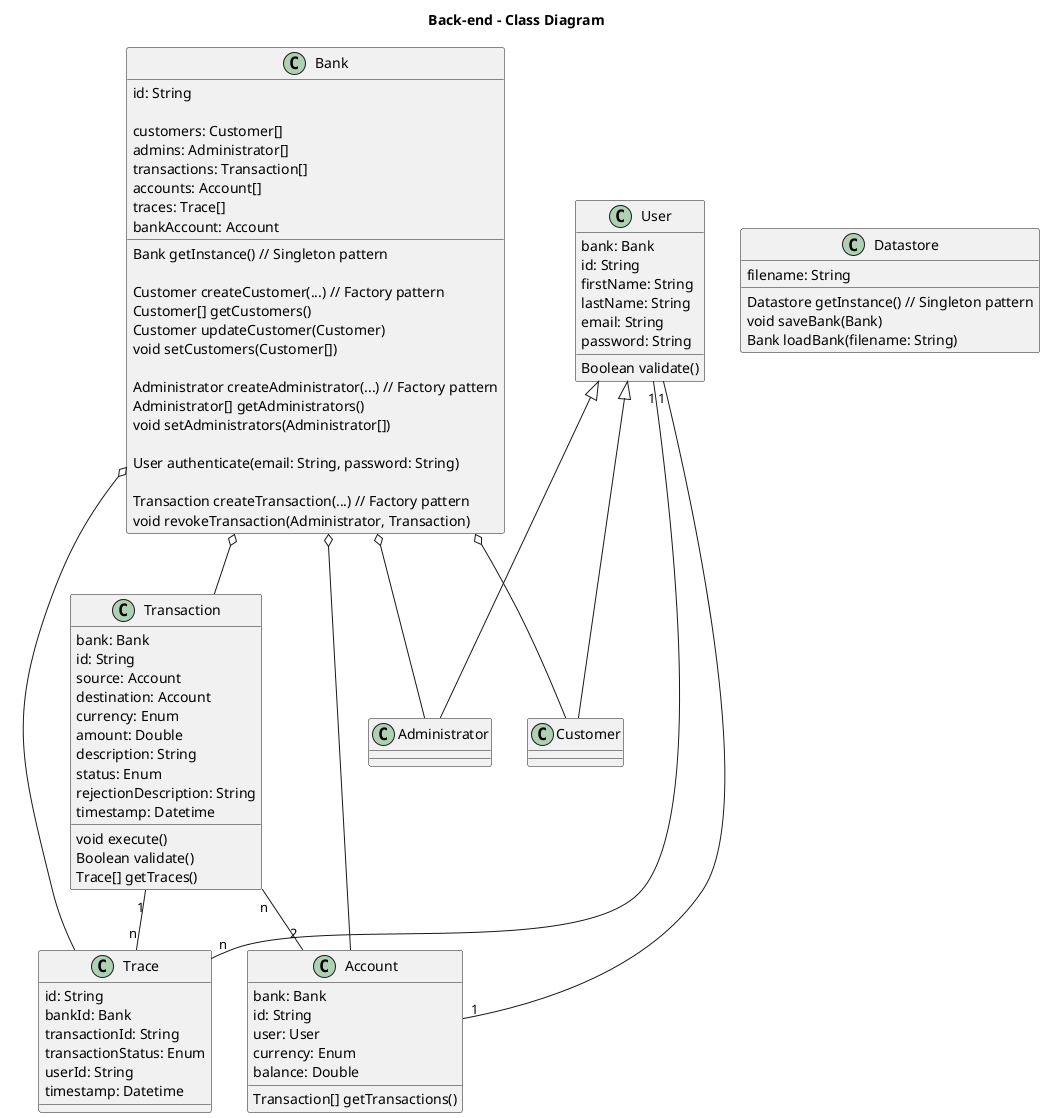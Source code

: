 @startuml

title Back-end - Class Diagram

class Bank {
    id: String

    customers: Customer[]
    admins: Administrator[]
    transactions: Transaction[]
    accounts: Account[]
    traces: Trace[]
    bankAccount: Account

    Bank getInstance() // Singleton pattern
    
    Customer createCustomer(...) // Factory pattern
    Customer[] getCustomers()
    Customer updateCustomer(Customer)
    void setCustomers(Customer[])
    
    Administrator createAdministrator(...) // Factory pattern
    Administrator[] getAdministrators()
    void setAdministrators(Administrator[])
    
    User authenticate(email: String, password: String)

    Transaction createTransaction(...) // Factory pattern
    void revokeTransaction(Administrator, Transaction)
}

class User {
    bank: Bank
    id: String
    firstName: String
    lastName: String
    email: String
    password: String

    Boolean validate()
}

class Customer {
}

class Administrator {
}

class Account {
    bank: Bank
    id: String
    user: User
    currency: Enum
    balance: Double

    Transaction[] getTransactions()
}

class Transaction {
    bank: Bank
    id: String
    source: Account
    destination: Account
    currency: Enum
    amount: Double
    description: String
    status: Enum
    rejectionDescription: String
    timestamp: Datetime

    void execute()
    Boolean validate()
    Trace[] getTraces()
}

class Trace {
    id: String
    bankId: Bank
    transactionId: String
    transactionStatus: Enum
    userId: String
    timestamp: Datetime
}

class Datastore {
    filename: String

    Datastore getInstance() // Singleton pattern
    void saveBank(Bank)
    Bank loadBank(filename: String)
}

Bank o-- Customer
Bank o-- Administrator
Bank o-- Transaction
Bank o-- Account
Bank o-- Trace
User <|-- Customer
User <|-- Administrator
User "1" -- "1" Account
Transaction "n" -- "2" Account
Transaction "1" -- "n" Trace
User "1" -- "n" Trace

@enduml